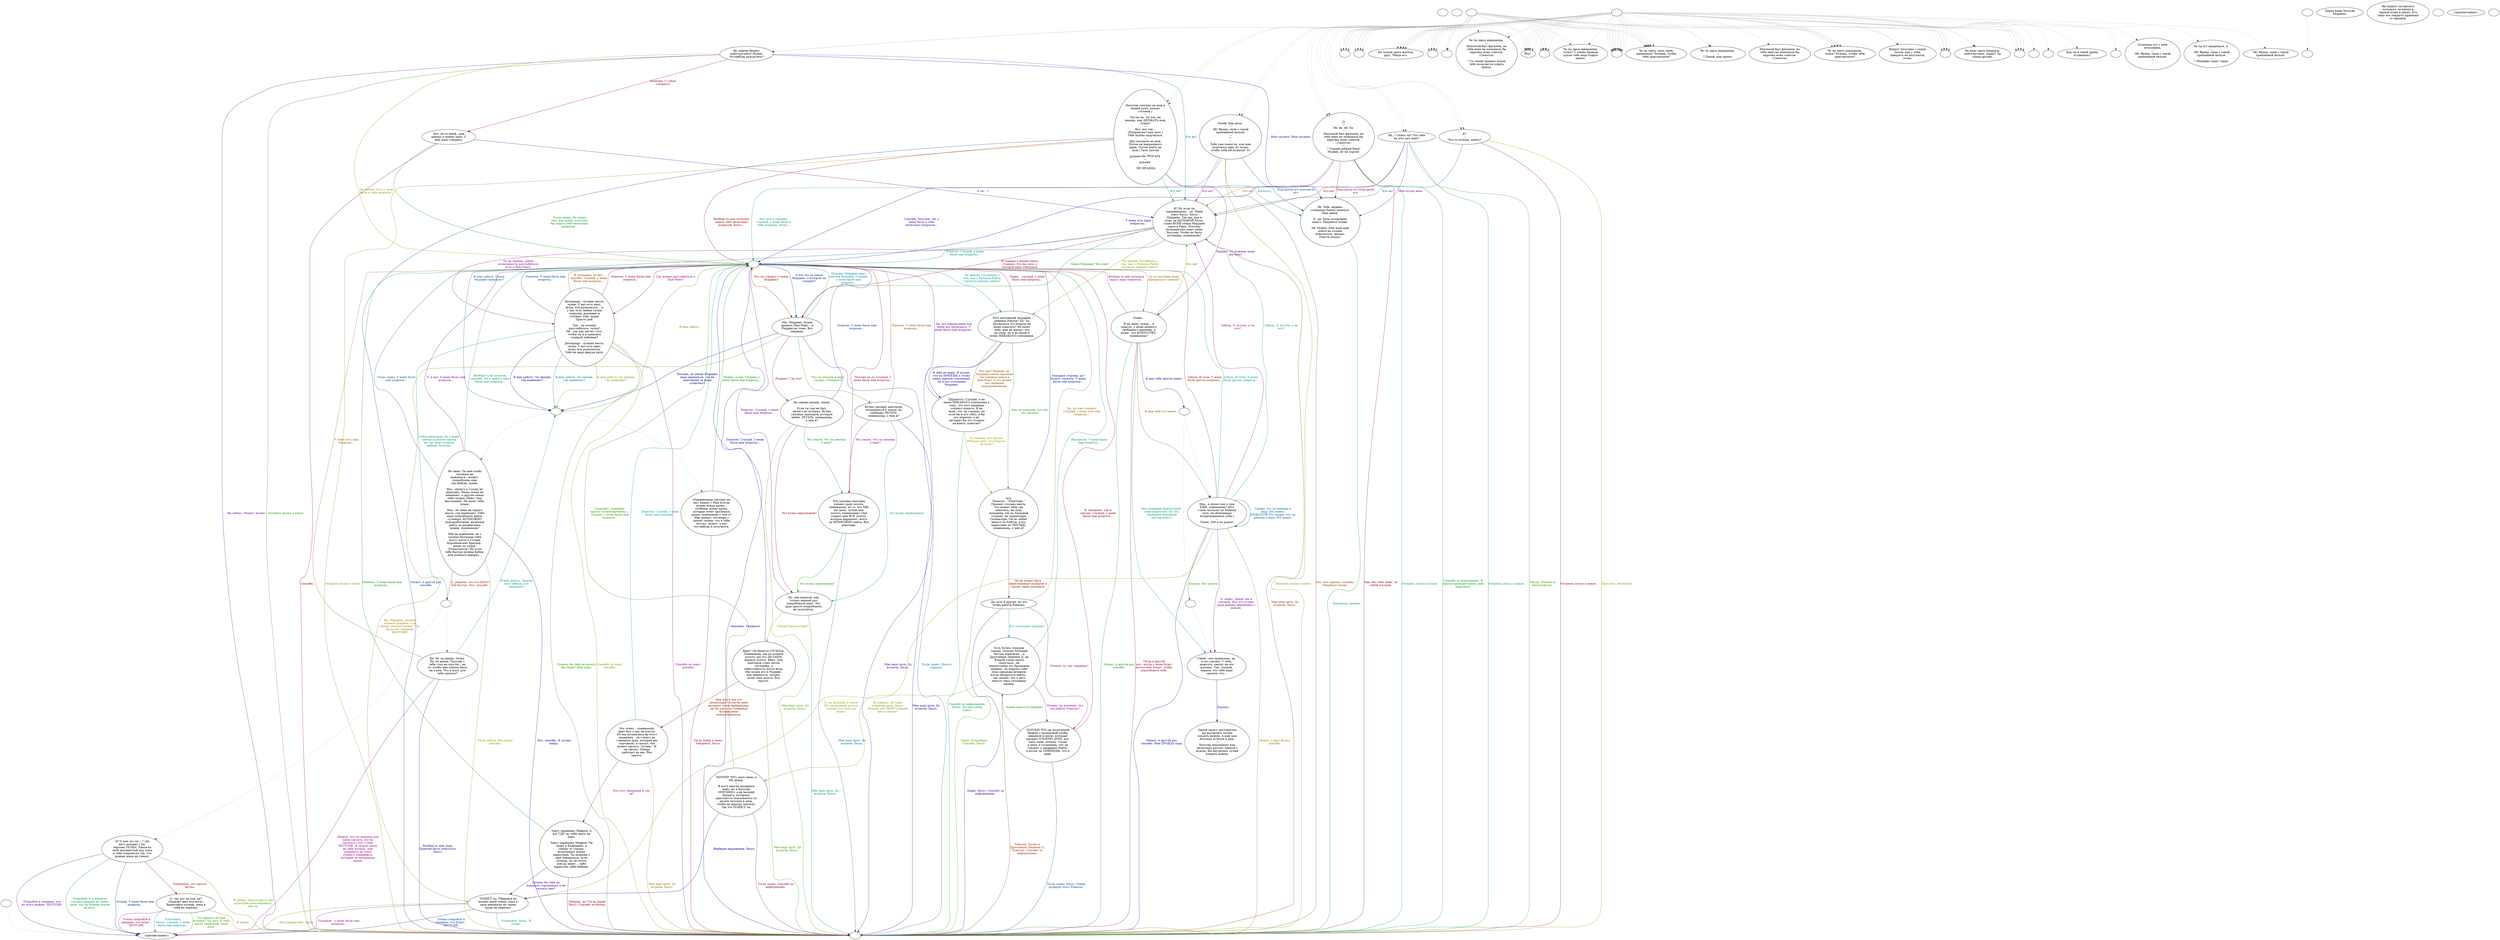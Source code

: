digraph ncLilJes {
  "start" [style=filled       fillcolor="#FFFFFF"       color="#000000"]
  "start" [label=""]
  "critter_p_proc" [style=filled       fillcolor="#FFFFFF"       color="#000000"]
  "critter_p_proc" [label=""]
  "pickup_p_proc" [style=filled       fillcolor="#FFFFFF"       color="#000000"]
  "pickup_p_proc" -> "Node998" [style=dotted color="#555555"]
  "pickup_p_proc" [label=""]
  "talk_p_proc" [style=filled       fillcolor="#FFFFFF"       color="#000000"]
  "talk_p_proc" -> "Node007" [style=dotted color="#555555"]
  "talk_p_proc" -> "Node007" [style=dotted color="#555555"]
  "talk_p_proc" -> "Node009" [style=dotted color="#555555"]
  "talk_p_proc" -> "Node010" [style=dotted color="#555555"]
  "talk_p_proc" -> "Node009" [style=dotted color="#555555"]
  "talk_p_proc" -> "Node015" [style=dotted color="#555555"]
  "talk_p_proc" -> "Node020" [style=dotted color="#555555"]
  "talk_p_proc" -> "Node022" [style=dotted color="#555555"]
  "talk_p_proc" -> "Node009" [style=dotted color="#555555"]
  "talk_p_proc" -> "Node010" [style=dotted color="#555555"]
  "talk_p_proc" -> "Node009" [style=dotted color="#555555"]
  "talk_p_proc" -> "Node015" [style=dotted color="#555555"]
  "talk_p_proc" -> "Node020" [style=dotted color="#555555"]
  "talk_p_proc" -> "Node022" [style=dotted color="#555555"]
  "talk_p_proc" -> "Node024" [style=dotted color="#555555"]
  "talk_p_proc" -> "Node025" [style=dotted color="#555555"]
  "talk_p_proc" -> "Node024" [style=dotted color="#555555"]
  "talk_p_proc" -> "Node025" [style=dotted color="#555555"]
  "talk_p_proc" -> "Node026" [style=dotted color="#555555"]
  "talk_p_proc" -> "Node026" [style=dotted color="#555555"]
  "talk_p_proc" -> "Node027" [style=dotted color="#555555"]
  "talk_p_proc" -> "Node027" [style=dotted color="#555555"]
  "talk_p_proc" -> "Node028" [style=dotted color="#555555"]
  "talk_p_proc" -> "Node028" [style=dotted color="#555555"]
  "talk_p_proc" -> "Node036" [style=dotted color="#555555"]
  "talk_p_proc" -> "Node063" [style=dotted color="#555555"]
  "talk_p_proc" -> "Node063" [style=dotted color="#555555"]
  "talk_p_proc" -> "Node033" [style=dotted color="#555555"]
  "talk_p_proc" -> "Node033" [style=dotted color="#555555"]
  "talk_p_proc" -> "Node011" [style=dotted color="#555555"]
  "talk_p_proc" -> "Node012" [style=dotted color="#555555"]
  "talk_p_proc" -> "Node032" [style=dotted color="#555555"]
  "talk_p_proc" -> "Node032" [style=dotted color="#555555"]
  "talk_p_proc" -> "Node016" [style=dotted color="#555555"]
  "talk_p_proc" -> "Node017" [style=dotted color="#555555"]
  "talk_p_proc" -> "Node021" [style=dotted color="#555555"]
  "talk_p_proc" -> "Node034" [style=dotted color="#555555"]
  "talk_p_proc" -> "Node034" [style=dotted color="#555555"]
  "talk_p_proc" -> "Node031" [style=dotted color="#555555"]
  "talk_p_proc" -> "Node031" [style=dotted color="#555555"]
  "talk_p_proc" -> "Node030" [style=dotted color="#555555"]
  "talk_p_proc" -> "Node030" [style=dotted color="#555555"]
  "talk_p_proc" [label=""]
  "destroy_p_proc" [style=filled       fillcolor="#FFFFFF"       color="#000000"]
  "destroy_p_proc" [label=""]
  "look_at_p_proc" [style=filled       fillcolor="#FFFFFF"       color="#000000"]
  "look_at_p_proc" [label="Перед вами Хесусик\nМордино."]
  "description_p_proc" [style=filled       fillcolor="#FFFFFF"       color="#000000"]
  "description_p_proc" [label="Вы видите загорелого\nмолодого человека в\nчерной коже и цепях. Его\nлицо все покрыто шрамами\nот прыщей."]
  "use_skill_on_p_proc" [style=filled       fillcolor="#FFFFFF"       color="#000000"]
  "use_skill_on_p_proc" [label=""]
  "damage_p_proc" [style=filled       fillcolor="#FFFFFF"       color="#000000"]
  "damage_p_proc" [label="::присвистывает::"]
  "map_enter_p_proc" [style=filled       fillcolor="#FFFFFF"       color="#000000"]
  "map_enter_p_proc" [label=""]
  "map_update_p_proc" [style=filled       fillcolor="#FFFFFF"       color="#000000"]
  "map_update_p_proc" -> "destroy_p_proc" [style=dotted color="#555555"]
  "map_update_p_proc" [label=""]
  "timed_event_p_proc" [style=filled       fillcolor="#FFFFFF"       color="#000000"]
  "timed_event_p_proc" -> "Node007" [style=dotted color="#555555"]
  "timed_event_p_proc" -> "Node007" [style=dotted color="#555555"]
  "timed_event_p_proc" -> "Node009" [style=dotted color="#555555"]
  "timed_event_p_proc" -> "Node010" [style=dotted color="#555555"]
  "timed_event_p_proc" -> "Node009" [style=dotted color="#555555"]
  "timed_event_p_proc" -> "Node015" [style=dotted color="#555555"]
  "timed_event_p_proc" -> "Node020" [style=dotted color="#555555"]
  "timed_event_p_proc" -> "Node022" [style=dotted color="#555555"]
  "timed_event_p_proc" -> "Node009" [style=dotted color="#555555"]
  "timed_event_p_proc" -> "Node010" [style=dotted color="#555555"]
  "timed_event_p_proc" -> "Node009" [style=dotted color="#555555"]
  "timed_event_p_proc" -> "Node015" [style=dotted color="#555555"]
  "timed_event_p_proc" -> "Node020" [style=dotted color="#555555"]
  "timed_event_p_proc" -> "Node022" [style=dotted color="#555555"]
  "timed_event_p_proc" -> "Node024" [style=dotted color="#555555"]
  "timed_event_p_proc" -> "Node025" [style=dotted color="#555555"]
  "timed_event_p_proc" -> "Node024" [style=dotted color="#555555"]
  "timed_event_p_proc" -> "Node025" [style=dotted color="#555555"]
  "timed_event_p_proc" -> "Node026" [style=dotted color="#555555"]
  "timed_event_p_proc" -> "Node026" [style=dotted color="#555555"]
  "timed_event_p_proc" -> "Node027" [style=dotted color="#555555"]
  "timed_event_p_proc" -> "Node027" [style=dotted color="#555555"]
  "timed_event_p_proc" -> "Node028" [style=dotted color="#555555"]
  "timed_event_p_proc" -> "Node028" [style=dotted color="#555555"]
  "timed_event_p_proc" -> "Node007" [style=dotted color="#555555"]
  "timed_event_p_proc" -> "Node007" [style=dotted color="#555555"]
  "timed_event_p_proc" -> "Node009" [style=dotted color="#555555"]
  "timed_event_p_proc" -> "Node010" [style=dotted color="#555555"]
  "timed_event_p_proc" -> "Node009" [style=dotted color="#555555"]
  "timed_event_p_proc" -> "Node015" [style=dotted color="#555555"]
  "timed_event_p_proc" -> "Node020" [style=dotted color="#555555"]
  "timed_event_p_proc" -> "Node022" [style=dotted color="#555555"]
  "timed_event_p_proc" -> "Node009" [style=dotted color="#555555"]
  "timed_event_p_proc" -> "Node010" [style=dotted color="#555555"]
  "timed_event_p_proc" -> "Node009" [style=dotted color="#555555"]
  "timed_event_p_proc" -> "Node015" [style=dotted color="#555555"]
  "timed_event_p_proc" -> "Node020" [style=dotted color="#555555"]
  "timed_event_p_proc" -> "Node022" [style=dotted color="#555555"]
  "timed_event_p_proc" -> "Node024" [style=dotted color="#555555"]
  "timed_event_p_proc" -> "Node025" [style=dotted color="#555555"]
  "timed_event_p_proc" -> "Node024" [style=dotted color="#555555"]
  "timed_event_p_proc" -> "Node025" [style=dotted color="#555555"]
  "timed_event_p_proc" -> "Node026" [style=dotted color="#555555"]
  "timed_event_p_proc" -> "Node026" [style=dotted color="#555555"]
  "timed_event_p_proc" -> "Node027" [style=dotted color="#555555"]
  "timed_event_p_proc" -> "Node027" [style=dotted color="#555555"]
  "timed_event_p_proc" -> "Node028" [style=dotted color="#555555"]
  "timed_event_p_proc" -> "Node028" [style=dotted color="#555555"]
  "timed_event_p_proc" -> "Node001" [style=dotted color="#555555"]
  "timed_event_p_proc" -> "Node002" [style=dotted color="#555555"]
  "timed_event_p_proc" -> "Node036" [style=dotted color="#555555"]
  "timed_event_p_proc" -> "Node029" [style=dotted color="#555555"]
  "timed_event_p_proc" -> "Node003" [style=dotted color="#555555"]
  "timed_event_p_proc" -> "Node004" [style=dotted color="#555555"]
  "timed_event_p_proc" -> "Node005" [style=dotted color="#555555"]
  "timed_event_p_proc" -> "Node011" [style=dotted color="#555555"]
  "timed_event_p_proc" -> "Node012" [style=dotted color="#555555"]
  "timed_event_p_proc" -> "Node013" [style=dotted color="#555555"]
  "timed_event_p_proc" -> "Node016" [style=dotted color="#555555"]
  "timed_event_p_proc" -> "Node017" [style=dotted color="#555555"]
  "timed_event_p_proc" -> "Node018" [style=dotted color="#555555"]
  "timed_event_p_proc" -> "Node021" [style=dotted color="#555555"]
  "timed_event_p_proc" [label=""]
  "Node998" [style=filled       fillcolor="#FFFFFF"       color="#000000"]
  "Node998" [label="::присвистывает::"]
  "Node999" [style=filled       fillcolor="#FFFFFF"       color="#000000"]
  "Node999" [label=""]
  "Node001" [style=filled       fillcolor="#FFFFFF"       color="#000000"]
  "Node001" [label=""]
  "Node002" [style=filled       fillcolor="#FFFFFF"       color="#000000"]
  "Node002" [label="Как ты в такой хрени\nотливаешь?"]
  "Node003" [style=filled       fillcolor="#FFFFFF"       color="#000000"]
  "Node003" [label="Отличная тут у тебя\nштуковина,\n---\nЭй! Фраер, сюда с такой\nхреновиной нельзя.\n---\n."]
  "Node004" [style=filled       fillcolor="#FFFFFF"       color="#000000"]
  "Node004" [label="Че ты тут крадешься, а, \n---\nЭй! Фраер, сюда с такой\nхреновиной нельзя.\n---\n? Мордино ходят гордо."]
  "Node005" [style=filled       fillcolor="#FFFFFF"       color="#000000"]
  "Node005" [label="Эй! Фраер, сюда с такой\nхреновиной нельзя."]
  "Node007" [style=filled       fillcolor="#FFFFFF"       color="#000000"]
  "Node007" [label="Йоу! "]
  "Node009" [style=filled       fillcolor="#FFFFFF"       color="#000000"]
  "Node009" [label=""]
  "Node010" [style=filled       fillcolor="#FFFFFF"       color="#000000"]
  "Node010" [label=""]
  "Node011" [style=filled       fillcolor="#FFFFFF"       color="#000000"]
  "Node011" [label="Че ты здесь шныряешь, \n---\nНеплохой был фильмец, но\nтебе явно не помешала бы\nпарочка моих советов.\n::Смеется::\n---\n? Со своим правым хуком\nтебе полагается ходить\nпрямо."]
  "Node012" [style=filled       fillcolor="#FFFFFF"       color="#000000"]
  "Node012" [label="Че ты здесь шныряешь,\nтелка? С таким правым\nхуком тебе надо ходить\nпрямо."]
  "Node013" [style=filled       fillcolor="#FFFFFF"       color="#000000"]
  "Node013" [label="Неплохой был фильмец, но\nтебе явно не помешала бы\nпарочка моих советов.\n::Смеется::"]
  "Node015" [style=filled       fillcolor="#FFFFFF"       color="#000000"]
  "Node015" [label=""]
  "Node016" [style=filled       fillcolor="#FFFFFF"       color="#000000"]
  "Node016" [label="Че ты здесь шныряешь, \n---\n? Давай, иди прямо."]
  "Node017" [style=filled       fillcolor="#FFFFFF"       color="#000000"]
  "Node017" [label="Вокруг Хесусика с таким\nтелом, как у тебя,\nшнырять не получится,\nтелка."]
  "Node018" [style=filled       fillcolor="#FFFFFF"       color="#000000"]
  "Node018" [label=""]
  "Node020" [style=filled       fillcolor="#FFFFFF"       color="#000000"]
  "Node020" [label="Не таскай здесь железо,\nдруг. Убери его."]
  "Node021" [style=filled       fillcolor="#FFFFFF"       color="#000000"]
  "Node021" [label="Не надо здесь шнырять,\nработорговец, ладно? Ты\nсреди друзей."]
  "Node022" [style=filled       fillcolor="#FFFFFF"       color="#000000"]
  "Node022" [label=""]
  "Node024" [style=filled       fillcolor="#FFFFFF"       color="#000000"]
  "Node024" [label="Че ты здесь, мать твою,\nшныряешь? Хочешь, чтобы\nтебя пристрелили?"]
  "Node025" [style=filled       fillcolor="#FFFFFF"       color="#000000"]
  "Node025" [label="Че ты здесь шныряешь,\nтелка? Хочешь, чтобы тебя\nпристрелили?"]
  "Node026" [style=filled       fillcolor="#FFFFFF"       color="#000000"]
  "Node026" [label=""]
  "Node027" [style=filled       fillcolor="#FFFFFF"       color="#000000"]
  "Node027" [label=""]
  "Node028" [style=filled       fillcolor="#FFFFFF"       color="#000000"]
  "Node028" [label=""]
  "Node029" [style=filled       fillcolor="#FFFFFF"       color="#000000"]
  "Node029" [label=""]
  "Node030" [style=filled       fillcolor="#FFFFFF"       color="#000000"]
  "Node030" [label="А? \n---\nЧто-то хочешь, амиго?"]
  "Node030" -> "Node999" [label="Оставить штуку в покое." color="#990031" fontcolor="#990031"]
  "Node030" -> "Node038" [label="Кто вы?" color="#005E99" fontcolor="#005E99"]
  "Node030" -> "Node999" [label="Простите, обознался." color="#8B9900" fontcolor="#8B9900"]
  "Node031" [style=filled       fillcolor="#FFFFFF"       color="#000000"]
  "Node031" [label="Эй...? Опять ты? Что тебе\nна этот раз надо?"]
  "Node031" -> "Node035" [label="Моя из-под низа" color="#7B0099" fontcolor="#7B0099"]
  "Node031" -> "Node999" [label="Оставить штуку в покое." color="#00994E" fontcolor="#00994E"]
  "Node031" -> "Node038" [label="Кто вы?" color="#992100" fontcolor="#992100"]
  "Node031" -> "Node037" [label="У меня есть пара\nвопросов..." color="#000B99" fontcolor="#000B99"]
  "Node031" -> "Node999" [label="Забудь. Извини за\nбеспокойство." color="#389900" fontcolor="#389900"]
  "Node032" [style=filled       fillcolor="#FFFFFF"       color="#000000"]
  "Node032" [label="[]\n---\nЭй, эй, эй! Ты \n---\nНеплохой был фильмец, но\nтебе явно не помешала бы\nпарочка моих советов.\n::Смеется::\n---\n! Старый добрый боец!\nМужик, ну ты хорош!"]
  "Node032" -> "Node035" [label="Подстрели его подстрели\nего" color="#990065" fontcolor="#990065"]
  "Node032" -> "Node999" [label="Оставить штуку в покое." color="#009199" fontcolor="#009199"]
  "Node032" -> "Node038" [label="Кто вы?" color="#997400" fontcolor="#997400"]
  "Node032" -> "Node037" [label="Спасибо, Хесусик. Эй, у\nменя было к тебе\nнесколько вопросов..." color="#470099" fontcolor="#470099"]
  "Node032" -> "Node999" [label="Спасибо за комплимент. Я\nпросто проходил мимо; мне\nнадо идти." color="#00991B" fontcolor="#00991B"]
  "Node032" -> "Node999" [label="Нда, без тебя знаю. За\nсобой последи." color="#990012" fontcolor="#990012"]
  "Node033" [style=filled       fillcolor="#FFFFFF"       color="#000000"]
  "Node033" [label="Ээээй! Как дела, \n---\nЭй! Фраер, сюда с такой\nхреновиной нельзя.\n---\n? \n---\nТебе уже помогли, или мне\nподозвать одну из телок,\nчтобы тебя обслужили? А?"]
  "Node033" -> "Node035" [label="Подстрели его подстрели\nего" color="#003E99" fontcolor="#003E99"]
  "Node033" -> "Node999" [label="Оставить штуку в покое." color="#6B9900" fontcolor="#6B9900"]
  "Node033" -> "Node038" [label="Кто вы?" color="#990098" fontcolor="#990098"]
  "Node033" -> "Node037" [label="Нет, все в порядке.\nСлушай, у меня были к\nтебе вопросы, Хесус..." color="#00996E" fontcolor="#00996E"]
  "Node033" -> "Node999" [label="Нет, все хорошо, спасибо.\nУвидимся позже." color="#994100" fontcolor="#994100"]
  "Node034" [style=filled       fillcolor="#FFFFFF"       color="#000000"]
  "Node034" [label="Эй, ищешь бизнес,\nработорговец? Нужно\nчто-нибудь разгрузить?"]
  "Node034" -> "Node035" [label="Моя грузить! Моя грузить!" color="#140099" fontcolor="#140099"]
  "Node034" -> "Node999" [label="Оставить штуку в покое." color="#189900" fontcolor="#189900"]
  "Node034" -> "Node054" [label="Конечно. С тобой\nговорить?" color="#990045" fontcolor="#990045"]
  "Node034" -> "Node038" [label="Кто вы?" color="#007299" fontcolor="#007299"]
  "Node034" -> "Node037" [label="Не сейчас. Хотя у меня\nбыли к тебе вопросы..." color="#999400" fontcolor="#999400"]
  "Node034" -> "Node999" [label="Не сейчас. Может, позже." color="#670099" fontcolor="#670099"]
  "Node035" [style=filled       fillcolor="#FFFFFF"       color="#000000"]
  "Node035" [label="Эй. Тебе, видимо,\nсолнышко башку напекло.\nИди давай.\n---\nЭ...да. Будь осторожен,\nамиго. Увидимся позже.\n---\nЭй. Может тебе надо еще\nпойти на солнце\nповаляться, дикарь.\nОчисти воздух."]
  "Node035" -> "Node999" [label="Хорошооо, хрошоо." color="#00993A" fontcolor="#00993A"]
  "Node036" [style=filled       fillcolor="#FFFFFF"       color="#000000"]
  "Node036" [label=""]
  "Node037" [style=filled       fillcolor="#FFFFFF"       color="#000000"]
  "Node037" [label=""]
  "Node037" -> "Node039" [label="Что ты говорил о семье\nМордино?" color="#990E00" fontcolor="#990E00"]
  "Node037" -> "Node039" [label="А что это за семья\nМордино, о которой ты\nговорил?" color="#001F99" fontcolor="#001F99"]
  "Node037" -> "Node990" [label="Я ищу работу." color="#4C9900" fontcolor="#4C9900"]
  "Node037" -> "Node048" [label="Где можно расслабиться в\nНью-Рино?" color="#990078" fontcolor="#990078"]
  "Node037" -> "Node056" [label="Ты знаешь что-нибудь о\nтом, как у Ричарда Райта\nслучился передоз винта?" color="#00998D" fontcolor="#00998D"]
  "Node037" -> "Node064" [label="Ты не научишь меня\nобращаться с ножом?" color="#996100" fontcolor="#996100"]
  "Node037" -> "Node999" [label="Неважно. Увидимся." color="#340099" fontcolor="#340099"]
  "Node038" [style=filled       fillcolor="#FFFFFF"       color="#000000"]
  "Node038" [label="Я? Ну если ты\nспрашиваешь... хе. Меня\nзовут Хесус. Хесус\nМордино. Так же, как и\nотца, он БОЛЬШОЙ Хесус,\nглава ВСЕЙ семьи Мордино\nздесь в Рино. Поэтому\nбольшинство зовет меня\nХесусик. Чтобы не было\nпутаницы, понимаешь?"]
  "Node038" -> "Node039" [label="Семья Мордино? Кто они?" color="#009907" fontcolor="#009907"]
  "Node038" -> "Node039" [label="Я слышал о вашей семье.\nСлышал, что вы сила, с\nкоторой надо считаться." color="#990025" fontcolor="#990025"]
  "Node038" -> "Node990" [label="Я ищу работу. Семья\nМордино нанимает?" color="#005299" fontcolor="#005299"]
  "Node038" -> "Node056" [label="Ты знаешь что-нибудь о\nтом, как у Ричарда Райта\nслучился передоз винта?" color="#7F9900" fontcolor="#7F9900"]
  "Node038" -> "Node048" [label="Ты не знаешь, какие\nвозможности расслабиться\nесть в Нью-Рино?" color="#870099" fontcolor="#870099"]
  "Node038" -> "Node037" [label="Понятно. Слушай, у меня\nбыли еще вопросы..." color="#00995A" fontcolor="#00995A"]
  "Node038" -> "Node999" [label="Мне надо идти. До\nвстречи, Хесус." color="#992D00" fontcolor="#992D00"]
  "Node039" [style=filled       fillcolor="#FFFFFF"       color="#000000"]
  "Node039" [label="Мы, Мордино, будем\nправить Нью-Рино... и\nРеддингом тоже. Вот\nувидишь."]
  "Node039" -> "Node990" [label="Похоже, за семью Мордино\nнадо держаться...ты не\nзамолвишь за меня\nсловечко?" color="#010099" fontcolor="#010099"]
  "Node039" -> "Node041" [label="Что ты имеешь в виду,\nговоря о Реддинге?" color="#2C9900" fontcolor="#2C9900"]
  "Node039" -> "Node040" [label="Реддинг? Где это?" color="#990059" fontcolor="#990059"]
  "Node039" -> "Node037" [label="Похоже, Мордино ждет\nсветлое будущее. Слушай,\nу меня были еще\nвопросы..." color="#008599" fontcolor="#008599"]
  "Node039" -> "Node055" [label="Вы, Мордино, пальцЫ\nкидаете дохрена, а за\nбазар ответить нечем. Что\nты на это скажешь,\nХЕСУСИК?" color="#998000" fontcolor="#998000"]
  "Node039" -> "Node999" [label="Мне надо идти. До\nвстречи, Хесус." color="#540099" fontcolor="#540099"]
  "Node040" [style=filled       fillcolor="#FFFFFF"       color="#000000"]
  "Node040" [label="На северо-западе, чувак.\n---\nЕсли ты там не был,\nничего не потерял. Кучка\nгрязных шахтеров, которые\nлюбят ЛЕТАТЬ, понимаешь,\nо чем я?"]
  "Node040" -> "Node042" [label="Не совсем. Что ты имеешь\nв виду?" color="#009927" fontcolor="#009927"]
  "Node040" -> "Node043" [label="Это кучка наркоманов?" color="#990006" fontcolor="#990006"]
  "Node040" -> "Node037" [label="Понятно. У меня были еще\nвопросы..." color="#003299" fontcolor="#003299"]
  "Node040" -> "Node999" [label="Мне надо идти. До\nвстречи, Хесус." color="#5F9900" fontcolor="#5F9900"]
  "Node041" [style=filled       fillcolor="#FFFFFF"       color="#000000"]
  "Node041" [label="Кучка грязных шахтеров,\nкопающихся в земле, но\nлюбящих ЛЕТАТЬ,\nпонимаешь, о чем я?"]
  "Node041" -> "Node042" [label="Не совсем. Что ты имеешь\nв виду?" color="#99008C" fontcolor="#99008C"]
  "Node041" -> "Node043" [label="Это кучка наркоманов?" color="#00997A" fontcolor="#00997A"]
  "Node041" -> "Node037" [label="Понятно. У меня были еще\nвопросы..." color="#994D00" fontcolor="#994D00"]
  "Node041" -> "Node999" [label="Мне надо идти. До\nвстречи, Хесус." color="#200099" fontcolor="#200099"]
  "Node042" [style=filled       fillcolor="#FFFFFF"       color="#000000"]
  "Node042" [label="Эти грязные шахтеры\nкопают ради золота,\nпонимаешь, но то, что МЫ\nим даем, лучше чем\nзолото, понимаешь? Они\nотдают нам ВСЕ золото,\nкоторое нарывают, всего\nза НЕМНОЖКО винта. Все\nдовольны."]
  "Node042" -> "Node043" [label="Это кучка наркоманов?" color="#0C9900" fontcolor="#0C9900"]
  "Node042" -> "Node037" [label="Похоже на то. Слушай, у\nменя были еще вопросы..." color="#990039" fontcolor="#990039"]
  "Node042" -> "Node999" [label="Мне надо идти. До\nвстречи, Хесус." color="#006699" fontcolor="#006699"]
  "Node043" [style=filled       fillcolor="#FFFFFF"       color="#000000"]
  "Node043" [label="Ну, они подсели, как\nтолько первый раз\nпопробовали винт. Эту\nдурь просто попробовать\nне получится."]
  "Node043" -> "Node044" [label="Откуда берется винт?" color="#929900" fontcolor="#929900"]
  "Node043" -> "Node037" [label="Понятно. Слушай, у меня\nбыли еще вопросы..." color="#730099" fontcolor="#730099"]
  "Node043" -> "Node999" [label="Мне надо идти. До\nвстречи, Хесус." color="#009947" fontcolor="#009947"]
  "Node044" [style=filled       fillcolor="#FFFFFF"       color="#000000"]
  "Node044" [label="Винт? Он берется ОТСЮДА.\nПонимаешь, мы не копаем\nзолото, мы его ДЕЛАЕМ:\nжидкое золото. Винт. Для\nшахтеров стоит целое\nсостояние, а\nсебестоимость почти ноль.\nМы возим его в Реддинг,\nони ширяются, летают,\nвозят нам золото. Все\nпросто."]
  "Node044" -> "Node045" [label="Как долго все это\nпроисходит? Если бы винт\nвызывал такое привыкание,\nвы бы уже всю Северную\nКалифорнию\nконтролировали." color="#991A00" fontcolor="#991A00"]
  "Node044" -> "Node037" [label="Понятно. Слушай, у меня\nбыли еще вопросы..." color="#001399" fontcolor="#001399"]
  "Node044" -> "Node999" [label="Мне надо идти. До\nвстречи, Хесус." color="#3F9900" fontcolor="#3F9900"]
  "Node045" [style=filled       fillcolor="#FFFFFF"       color="#000000"]
  "Node045" [label="Это точно... понимаешь,\nвинт был у нас не всегда.\nНо мы наткнулись на этого\nпарнишку - он глянул на\nговенную дурь, которой мы\nторговали, и сказал, что\nможет сделать \"лучше.\" И\nон сделал. Теперь\nработает на нас. Все\nпросто."]
  "Node045" -> "Node046" [label="Кто этот парнишка и где\nон?" color="#99006C" fontcolor="#99006C"]
  "Node045" -> "Node037" [label="Понятно. Слушай, у меня\nбыли еще вопросы..." color="#009999" fontcolor="#009999"]
  "Node045" -> "Node999" [label="Мне надо идти. До\nвстречи, Хесус." color="#996D00" fontcolor="#996D00"]
  "Node046" [style=filled       fillcolor="#FFFFFF"       color="#000000"]
  "Node046" [label="Зовут парнишку Майрон. А\nвот ГДЕ он, тебе знать не\nнадо.\n---\nЗовут парнишку Майрон. Он\nсидит в Конюшнях, к\nсеверу от города,\nиспытывает новые\nнаркотики. Ты можешь с\nним повидаться, если\nхочешь, но он почти\nвсегда занят... либо\nнаркотой, либо бабами."]
  "Node046" -> "Node055" [label="Почему бы тебе не\nподумать хорошенько и не\nсказать мне?" color="#400099" fontcolor="#400099"]
  "Node046" -> "Node037" [label="Понятно. У меня были еще\nвопросы..." color="#009913" fontcolor="#009913"]
  "Node046" -> "Node999" [label="Майрон, да? Тогда давай,\nХесус. Спасибо за беседу." color="#990019" fontcolor="#990019"]
  "Node048" [style=filled       fillcolor="#FFFFFF"       color="#000000"]
  "Node048" [label="Десперадо - лучшее место,\nчувак. У нас есть винт,\nигры, вся развлекуха... и\nу нас есть любые телки\nснаружи, влажные и\nготовые. Рай, чувак.\nПросто рай.\n---\nТак...ты хочешь\nрасслабиться, телка?\nЭй...так как насчет того,\nчтобы ты и я занялись\nсладкой любовью?\n---\nДесперадо - лучшее место,\nтелка. У нас есть винт,\nигры, вся развлекуха.\nТебе не надо никуда идти."]
  "Node048" -> "Node037" [label="Понятно. У меня были еще\nвопросы..." color="#004699" fontcolor="#004699"]
  "Node048" -> "Node990" [label="Я ищу работу. Ты знаешь,\nгде нанимают?" color="#739900" fontcolor="#739900"]
  "Node048" -> "Node999" [label="Спасибо за совет,\nспасибо." color="#930099" fontcolor="#930099"]
  "Node048" -> "Node989" [label="Соблазнительно, но у меня\nсейчас и десяти секунд\nнет на твою сладкую\nлюбовь, Хесусик." color="#009966" fontcolor="#009966"]
  "Node048" -> "Node037" [label="Я польщена, но нет,\nспасибо. Слушай, у меня\nбыли еще вопросы..." color="#993900" fontcolor="#993900"]
  "Node048" -> "Node990" [label="Я ищу работу. Ты знаешь,\nгде нанимают?" color="#0D0099" fontcolor="#0D0099"]
  "Node048" -> "Node999" [label="Почему бы тебе не начать\nбез меня? Мне пора." color="#209900" fontcolor="#209900"]
  "Node048" -> "Node037" [label="Понятно. У меня были еще\nвопросы..." color="#99004C" fontcolor="#99004C"]
  "Node048" -> "Node990" [label="Я ищу работу. Ты знаешь,\nгде нанимают?" color="#007999" fontcolor="#007999"]
  "Node048" -> "Node999" [label="Спасибо за совет,\nспасибо." color="#998C00" fontcolor="#998C00"]
  "Node049" [style=filled       fillcolor="#FFFFFF"       color="#000000"]
  "Node049" [label="А? О чем это ты -- ? (До\nнего доходит.) Ты,\nчертова ТЕЛКА! Уноси-ка\nсвой шалавистый зад, пока\nя тебя покромсал так, что\nродная мама не узнает."]
  "Node049" -> "Node998" [label="Попробуй и увидишь, что\nиз этого выйдет, ХЕСУСИК." color="#600099" fontcolor="#600099"]
  "Node049" -> "Node998" [label="Попробуй, и я добавлю\nстолько шрамов на твоем\nлице, что ты будешь похож\nна пазл." color="#009933" fontcolor="#009933"]
  "Node049" -> "Node053" [label="Успокойся...это просто\nшутка." color="#990600" fontcolor="#990600"]
  "Node049" -> "Node998" [label="Остынь. У меня были еще\nвопросы..." color="#002699" fontcolor="#002699"]
  "Node049" -> "Node999" [label="Я ухожу. Просто круто так\nкультурно разговаривать,\nкак ты." color="#539900" fontcolor="#539900"]
  "Node050" [style=filled       fillcolor="#FFFFFF"       color="#000000"]
  "Node050" [label="Ха! Ну ты даешь, телка.\nНу ты даешь. Хесусик с\nтебя глаз не спустит...не\nто, чтобы мне совсем было\nне с кем. Что я могу для\nтебя сделать?"]
  "Node050" -> "Node998" [label="Первое, что ты можешь для\nменя сделать, это не\nспускать глаз с себя,\nХЕСУСИК. Я скорее скалу\nна себе потащу, чем\nдотронусь до этого\nлунного ландшафта,\nкоторый ты называешь\nлицом." color="#990080" fontcolor="#990080"]
  "Node050" -> "Node990" [label="Я ищу работу. Знаешь\nкого-нибудь, кто\nнанимает?" color="#009986" fontcolor="#009986"]
  "Node050" -> "Node037" [label="У меня есть еще\nвопросы..." color="#995900" fontcolor="#995900"]
  "Node050" -> "Node999" [label="Вообще-то мне пора.\nПриятно было поболтать,\nХесус." color="#2C0099" fontcolor="#2C0099"]
  "Node051" [style=filled       fillcolor="#FFFFFF"       color="#000000"]
  "Node051" [label="(Оценивающе смотрит на\nвас, кивает.) Нам всегда\nнужна новая кровь...\nособенно новая кровь,\nкоторая хочет проливать\nкровь, понимаешь о чем я?\nИди наверх, поговори с\nпапой, скажи, что я тебя\nпослал, может, у нас\nчто-нибудь и получится."]
  "Node051" -> "Node037" [label="Может, и так. Слушай, у\nменя были еще вопросы..." color="#009900" fontcolor="#009900"]
  "Node051" -> "Node999" [label="Тогда пойду к нему.\nУвидимся, Хесус." color="#99002D" fontcolor="#99002D"]
  "Node052" [style=filled       fillcolor="#FFFFFF"       color="#000000"]
  "Node052" [label="Не знаю. Ты мне особо\nсильным не\nкажешься...может,\nпопробуешь еще\nгде-нибудь, чувак.\n---\nНеа...ничего в голову не\nприходит. Наша семья не\nнанимает, а другие семьи\nтебя скорее убьют, чем\nвыслушают. Не везет тебе,\nчувак.\n---\nНеа...не знаю ни одного\nместа, где нанимают. Тебе\nнадо попробовать найти\nсутенера, ВОЗМОЖНО\nподзаработаешь, назначая\nренту за раздвиганье\nножек, понимаешь?\n---\nМЫ не нанимаем, но с\nтакими батонами тебя\nмогут взять в Студии\nКорсиканских Братьев -\nвыше по улице.\n(Ухмыляется.) Но если\nтебе быстро нужны бабки,\nмоя комната наверху..."]
  "Node052" -> "Node037" [label="Тогда ладно. У меня были\nеще вопросы..." color="#005999" fontcolor="#005999"]
  "Node052" -> "Node999" [label="Тогда забудь. Все равно\nспасибо." color="#869900" fontcolor="#869900"]
  "Node052" -> "Node037" [label="У, я пас. У меня были еще\nвопросы..." color="#7F0099" fontcolor="#7F0099"]
  "Node052" -> "Node037" [label="Вообще-то не хочется,\nспасибо. Но у меня к тебе\nбыли еще вопросы..." color="#009953" fontcolor="#009953"]
  "Node052" -> "Node989" [label="О, уверена, что это БЫЛО\nБЫ быстро. Нет, спасибо." color="#992600" fontcolor="#992600"]
  "Node052" -> "Node999" [label="Нет, спасибо. Я лучше\nпойду." color="#000799" fontcolor="#000799"]
  "Node053" [style=filled       fillcolor="#FFFFFF"       color="#000000"]
  "Node053" [label="О, так вот ты как, да?\n(Харкает вам под ноги.)\nВыметайся отсюда, пока я\nтебя не порезал."]
  "Node053" -> "Node998" [label="Ты харкнул на мой\nботинок? Ты чмо! Я тебя\nнаучу уважению, твою\nмать." color="#339900" fontcolor="#339900"]
  "Node053" -> "Node998" [label="Только попробуй и\nувидишь, что будет...\nХЕСУСИК." color="#990060" fontcolor="#990060"]
  "Node053" -> "Node998" [label="Успокойся,\nХесус...слушай, у меня\nбыли еще вопросы..." color="#008D99" fontcolor="#008D99"]
  "Node053" -> "Node999" [label="Я ухожу." color="#997900" fontcolor="#997900"]
  "Node054" [style=filled       fillcolor="#FFFFFF"       color="#000000"]
  "Node054" [label="Нет, не со мной...иди\nнаверх к моему папе. С\nним надо говорить."]
  "Node054" -> "Node038" [label="А ты ...?" color="#4C0099" fontcolor="#4C0099"]
  "Node054" -> "Node037" [label="Тогда ладно. Но перед\nтем, как пойду, хотелось\nбы задать тебе несколько\nвопросов..." color="#00991F" fontcolor="#00991F"]
  "Node054" -> "Node999" [label="Спасибо." color="#99000D" fontcolor="#99000D"]
  "Node055" [style=filled       fillcolor="#FFFFFF"       color="#000000"]
  "Node055" [label="ПОШЕЛ ты. Убирайся из\nказино моей семьи, пока я\nсвои инициалы на твоем\nтрупе не вырезал."]
  "Node055" -> "Node998" [label="Только попробуй и\nувидишь, что будет...\nХЕСУСИК." color="#003A99" fontcolor="#003A99"]
  "Node055" -> "Node998" [label="Не угрожай мне, Хесус." color="#679900" fontcolor="#679900"]
  "Node055" -> "Node998" [label="Подожди - у меня были еще\nвопросы..." color="#990093" fontcolor="#990093"]
  "Node055" -> "Node999" [label="Успокойся, Хесус. Я\nухожу." color="#009972" fontcolor="#009972"]
  "Node056" [style=filled       fillcolor="#FFFFFF"       color="#000000"]
  "Node056" [label="Этот маленький засранец,\nребенок Райтов? Ха! Ты\nпытаешься это мокрое на\nменя повесить? Не везет\nтебе; мне не жалко, что\nон умер, но я не имею к\nэтому НИКАКОГО отношения."]
  "Node056" -> "Node057" [label="Вот как? Видишь ли,\nМордино самые крупные\nпоставщики винта в\nНью-Рино. А это делает\nвас первыми\nподозреваемыми." color="#994600" fontcolor="#994600"]
  "Node056" -> "Node057" [label="Я тебе не верю. Я думаю,\nчто ты ИМЕЕШЬ к этому\nсамое прямое отношение.\nТы и все остальные\nМордино." color="#190099" fontcolor="#190099"]
  "Node056" -> "Node058" [label="Как ты думаешь, кто мог\nэто сделать?" color="#149900" fontcolor="#149900"]
  "Node056" -> "Node037" [label="Ладно... слушай, у меня\nбыли еще вопросы..." color="#990040" fontcolor="#990040"]
  "Node056" -> "Node999" [label="Тогда ладно. Просто\nспросил." color="#006D99" fontcolor="#006D99"]
  "Node057" [style=filled       fillcolor="#FFFFFF"       color="#000000"]
  "Node057" [label="(Щурится.) Слушай, я не\nимею НИКАКОГО отношения к\nтому, что этот парниша\nоткинул копыта. Я не\nзнаю, что ты слышал, но\nесли бы я его убил, я бы\nего порезал, а не\nзаставил бы его сгорать\nна винте, понятно?"]
  "Node057" -> "Node058" [label="Ты знаешь, кто продал\nРичарду винт, от которого\nон умер?" color="#999800" fontcolor="#999800"]
  "Node057" -> "Node037" [label="Да, это определенно для\nменя все прояснило. У\nменя были еще вопросы..." color="#6C0099" fontcolor="#6C0099"]
  "Node057" -> "Node999" [label="Спасибо за информацию,\nХесус. Ты мне очень\nпомог." color="#00993F" fontcolor="#00993F"]
  "Node058" [style=filled       fillcolor="#FFFFFF"       color="#000000"]
  "Node058" [label="Ага,\nРенеско...\"Ракетчик.\"\nПродает столько винта,\nчто может тебя так\nнакачать, на луну\nпопадешь. Он на Западной\nстороне, на территории\nСальваторе. Он не любит\nникого из Райтов, а его\nнаркотики не ЧИСТЫЕ,\nпонимаешь, о чем я?"]
  "Node058" -> "Node059" [label="Он не может быть\nединственным пушером в\nгороде таких размеров." color="#991200" fontcolor="#991200"]
  "Node058" -> "Node037" [label="Западная сторона, да?\nМожет, заскочу. У меня\nбыли еще вопросы..." color="#001A99" fontcolor="#001A99"]
  "Node058" -> "Node999" [label="Ладно. Я проверю.\nСпасибо, Хесус." color="#479900" fontcolor="#479900"]
  "Node059" [style=filled       fillcolor="#FFFFFF"       color="#000000"]
  "Node059" [label="Да, есть и другие, но это\nточно работа Ренеско."]
  "Node059" -> "Node060" [label="Почему ты так говоришь?" color="#990074" fontcolor="#990074"]
  "Node059" -> "Node061" [label="Кто остальные пушеры?" color="#009992" fontcolor="#009992"]
  "Node059" -> "Node037" [label="Да, ты уже говорил.\nСлушай, у меня есть еще\nвопросы..." color="#996500" fontcolor="#996500"]
  "Node059" -> "Node999" [label="Ладно, Хесус. Спасибо за\nинформацию." color="#390099" fontcolor="#390099"]
  "Node060" [style=filled       fillcolor="#FFFFFF"       color="#000000"]
  "Node060" [label="ПОТОМУ ЧТО он полуслепой\nбедняк с прожилкой злобы\nшириной в милю, который\nпродает ПЛОХУЮ ДУРЬ, вот,\nмать твою, почему. Сходи\nк нему и услышишь, что он\nговорит о парнишке Райте,\nа потом ты ПОЙМЕШЬ, что я\nправ."]
  "Node060" -> "Node061" [label="Какие еще есть пушеры?" color="#00990C" fontcolor="#00990C"]
  "Node060" -> "Node037" [label="Я, наверное, так и\nсделаю. Слушай, у меня\nбыли еще вопросы..." color="#990021" fontcolor="#990021"]
  "Node060" -> "Node999" [label="Тогда ладно, Хесус. Пойду\nпроверю этого Ренеско." color="#004D99" fontcolor="#004D99"]
  "Node061" [style=filled       fillcolor="#FFFFFF"       color="#000000"]
  "Node061" [label="Есть Хулио, спереди\nгорода, толкает большей\nчастью новичкам... и\nДрачливый Джимми Д, на\nВторой улице около\nспортзала...не\nперепутаешь эту бродяжью\nзадницу, он порезал себе\nлицо однажды вечером,\nкогда обожрался винта...\nтак сильно, что у него\nвместо лица сплошные\nшрамы."]
  "Node061" -> "Node062" [label="Я слышал, ты тоже\nтолкаешь дурь, Хесус.\nПочему это ТВОЕГО имени\nнет в списке?" color="#7A9900" fontcolor="#7A9900"]
  "Node061" -> "Node060" [label="Почему ты думаешь, что\nэто работа Ренеско?" color="#8B0099" fontcolor="#8B0099"]
  "Node061" -> "Node037" [label="Интересно. У меня были\nеще вопросы..." color="#00995F" fontcolor="#00995F"]
  "Node061" -> "Node999" [label="Ренеско, Хулио и\nДрачливый Джимми Д.\nПонятно. Спасибо за\nинформацию." color="#993200" fontcolor="#993200"]
  "Node062" [style=filled       fillcolor="#FFFFFF"       color="#000000"]
  "Node062" [label="ПОТОМУ ЧТО, мать твою, я\nНЕ дилер.\n---\nЯ могу иногда продавать\nвинт, но я Хесусик\nМОРДИНО, а не мелкий\nбродяга, которому\nприходится подсаживать по\nдесять человек в день,\nчтобы на жрачку хватило.\nТак что ПОШЕЛ ты."]
  "Node062" -> "Node055" [label="Выбирай выражения, Хесус." color="#050099" fontcolor="#050099"]
  "Node062" -> "Node037" [label="Спокойно, спокойно,\nпросто полюбопытничал...\nслушай, у меня были еще\nвопросы..." color="#279900" fontcolor="#279900"]
  "Node062" -> "Node999" [label="Тогда ладно. Спасибо за\nинформацию." color="#990054" fontcolor="#990054"]
  "Node063" [style=filled       fillcolor="#FFFFFF"       color="#000000"]
  "Node063" [label="(Хесусик смотрит на нож в\nвашей руке, качает\nголовой.)\n---\nТю-тю-тю. Ты что, не\nзнаешь, как ДЕРЖАТЬ нож,\nчувак?\n---\nВот, вот так...\n(Поправляет ваш хват.)\nТебе нужно подучиться.\n---\n(Вы смотрите на нож.\nПотом на некрасивого\nдядю. Потом опять на\nнож.) Твоя трогай\n---\nруками Не ТРОГАТЬ \n---\nруками \n---\n НЕ НРАЦЦА"]
  "Node063" -> "Node035" [label="Кагагыгу" color="#008199" fontcolor="#008199"]
  "Node063" -> "Node999" [label="Оставить штуку в покое." color="#998500" fontcolor="#998500"]
  "Node063" -> "Node064" [label="Правда? Ты можешь меня\nнаучить?" color="#580099" fontcolor="#580099"]
  "Node063" -> "Node038" [label="Кто вы?" color="#00992C" fontcolor="#00992C"]
  "Node063" -> "Node037" [label="Вообще-то мне хотелось\nзадать тебе несколько\nвопросов, Хесус..." color="#990001" fontcolor="#990001"]
  "Node063" -> "Node999" [label="Может, в другой раз,\nспасибо." color="#002E99" fontcolor="#002E99"]
  "Node064" [style=filled       fillcolor="#FFFFFF"       color="#000000"]
  "Node064" [label="Гммм...\n---\nЯ не знаю, чувак... в\nсмысле, у меня немного\nсвободного времени, а\nножи - это ИСКУССТВО,\nпонимаешь?"]
  "Node064" -> "Node038" [label="Кто вы?" color="#5A9900" fontcolor="#5A9900"]
  "Node064" -> "Node037" [label="Вообще-то мне хотелось\nзадать пару вопросов..." color="#990087" fontcolor="#990087"]
  "Node064" -> "Node066" [label="Мое владение Камасутрой -\nтоже искусство. Ну что,\nпроведем взаимный\nмастер-класс?" color="#00997E" fontcolor="#00997E"]
  "Node064" -> "Node065" [label="Я дам тебе сто монет." color="#995200" fontcolor="#995200"]
  "Node064" -> "Node985" [label="Я дам тебе двести монет." color="#250099" fontcolor="#250099"]
  "Node064" -> "Node999" [label="Может, в другой раз,\nспасибо." color="#089900" fontcolor="#089900"]
  "Node064" -> "Node999" [label="Тогда в другой\nраз...когда у меня будет\nдостаточно монет, чтобы\nпереубедить тебя." color="#990034" fontcolor="#990034"]
  "Node065" [style=filled       fillcolor="#FFFFFF"       color="#000000"]
  "Node065" [label="Неа...я думал кое о чем\nЕЩЕ, понимаешь? (Его\nглаза скользят по вашему\nтелу, он облизывает\nпотрескавшиеся губы.)\n---\nГммм. 200 и по рукам."]
  "Node065" -> "Node065" [label="Скажи, что ты имеешь в\nвиду 200 монет.\nПОЖАЛУЙСТА, скажи, что ты\nимеешь в виду 200 монет." color="#006199" fontcolor="#006199"]
  "Node065" -> "Node055" [label="О, ты думаешь о сексе?\nНу, продолжай думать,\nпотому что этого не\nбудет." color="#8E9900" fontcolor="#8E9900"]
  "Node065" -> "Node066" [label="Э, ладно. Давай так и\nсделаем. Все что угодно\nради навыка обращения с\nножом." color="#780099" fontcolor="#780099"]
  "Node065" -> "Node038" [label="Забудь. Э, кстати, а ты\nкто?" color="#00994B" fontcolor="#00994B"]
  "Node065" -> "Node037" [label="Забудь об этом. У меня\nбыли другие вопросы..." color="#991E00" fontcolor="#991E00"]
  "Node065" -> "Node999" [label="Может, в другой раз,\nспасибо. Мне ПРАВДА пора." color="#000E99" fontcolor="#000E99"]
  "Node065" -> "Node984" [label="Хорошо. Вот деньги." color="#3B9900" fontcolor="#3B9900"]
  "Node065" -> "Node038" [label="Забудь. Э, кстати, а ты\nкто?" color="#990067" fontcolor="#990067"]
  "Node065" -> "Node037" [label="Забудь об этом. У меня\nбыли другие вопросы..." color="#009499" fontcolor="#009499"]
  "Node065" -> "Node999" [label="Может, в другой раз,\nспасибо." color="#997100" fontcolor="#997100"]
  "Node066" [style=filled       fillcolor="#FFFFFF"       color="#000000"]
  "Node066" [label="Гммм...все правильно, да,\nя это сделаю. У тебя,\nкажется, хватит на это\nкохонес. Так, слушай,\nпервое, что тебе надо\nсделать, это..."]
  "Node066" -> "Node983" [label="Хорошо..." color="#450099" fontcolor="#450099"]
  "Node990" [style=filled       fillcolor="#FFFFFF"       color="#000000"]
  "Node990" -> "Node051" [style=dotted color="#555555"]
  "Node990" -> "Node052" [style=dotted color="#555555"]
  "Node990" [label=""]
  "Node989" [style=filled       fillcolor="#FFFFFF"       color="#000000"]
  "Node989" -> "Node050" [style=dotted color="#555555"]
  "Node989" -> "Node049" [style=dotted color="#555555"]
  "Node989" [label=""]
  "Node984" [style=filled       fillcolor="#FFFFFF"       color="#000000"]
  "Node984" -> "Node066" [style=dotted color="#555555"]
  "Node984" [label=""]
  "Node985" [style=filled       fillcolor="#FFFFFF"       color="#000000"]
  "Node985" -> "Node065" [style=dotted color="#555555"]
  "Node985" -> "Node984" [style=dotted color="#555555"]
  "Node985" [label=""]
  "Node983" [style=filled       fillcolor="#FFFFFF"       color="#000000"]
  "Node983" [label="Ценой своего достоинства\nвы научились лучше\nвладеть ножом. А еще вам\nбезумно хочется в душ.\n---\nХесусик показывает вам\nнесколько крутых трюков с\nножом. Вы научились лучше\nвладеть ножом."]
}